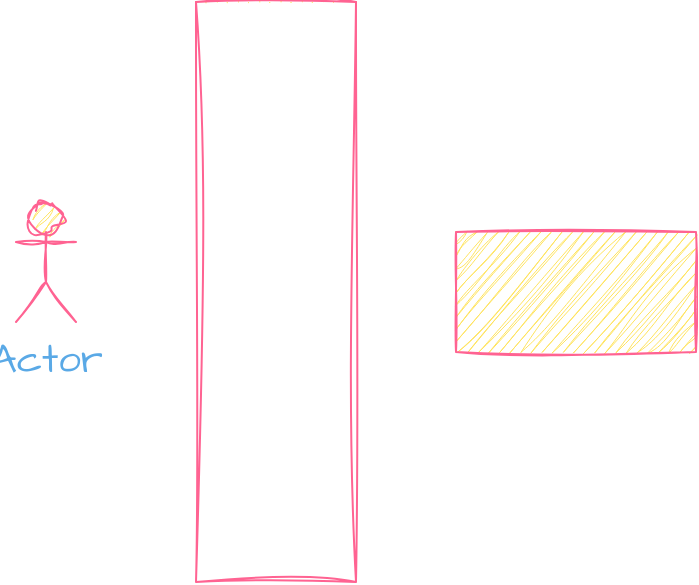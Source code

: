 <mxfile version="21.0.10" type="github"><diagram name="第 1 页" id="CLrfdcniHtGFA_o3bpvu"><mxGraphModel dx="1272" dy="765" grid="0" gridSize="10" guides="1" tooltips="1" connect="1" arrows="1" fold="1" page="1" pageScale="1" pageWidth="827" pageHeight="1169" math="0" shadow="0"><root><mxCell id="0"/><mxCell id="1" parent="0"/><mxCell id="hLy8-3Ct1I8fsUvzVsxO-1" value="Actor" style="shape=umlActor;verticalLabelPosition=bottom;verticalAlign=top;html=1;outlineConnect=0;sketch=1;hachureGap=4;jiggle=2;curveFitting=1;fontFamily=Architects Daughter;fontSource=https%3A%2F%2Ffonts.googleapis.com%2Fcss%3Ffamily%3DArchitects%2BDaughter;fontSize=20;labelBackgroundColor=none;fillColor=#FFE45E;strokeColor=#FF6392;fontColor=#5AA9E6;" parent="1" vertex="1"><mxGeometry x="190" y="220" width="30" height="60" as="geometry"/></mxCell><mxCell id="hLy8-3Ct1I8fsUvzVsxO-2" value="" style="swimlane;startSize=0;sketch=1;hachureGap=4;jiggle=2;curveFitting=1;fontFamily=Architects Daughter;fontSource=https%3A%2F%2Ffonts.googleapis.com%2Fcss%3Ffamily%3DArchitects%2BDaughter;fontSize=20;labelBackgroundColor=none;fillColor=#FFE45E;strokeColor=#FF6392;fontColor=#5AA9E6;" parent="1" vertex="1"><mxGeometry x="280" y="120" width="80" height="290" as="geometry"><mxRectangle x="280" y="120" width="50" height="40" as="alternateBounds"/></mxGeometry></mxCell><mxCell id="hLy8-3Ct1I8fsUvzVsxO-3" value="" style="whiteSpace=wrap;html=1;sketch=1;hachureGap=4;jiggle=2;curveFitting=1;strokeColor=#FF6392;fontFamily=Architects Daughter;fontSource=https%3A%2F%2Ffonts.googleapis.com%2Fcss%3Ffamily%3DArchitects%2BDaughter;fontSize=20;fontColor=#5AA9E6;fillColor=#FFE45E;" parent="1" vertex="1"><mxGeometry x="410" y="235" width="120" height="60" as="geometry"/></mxCell></root></mxGraphModel></diagram></mxfile>